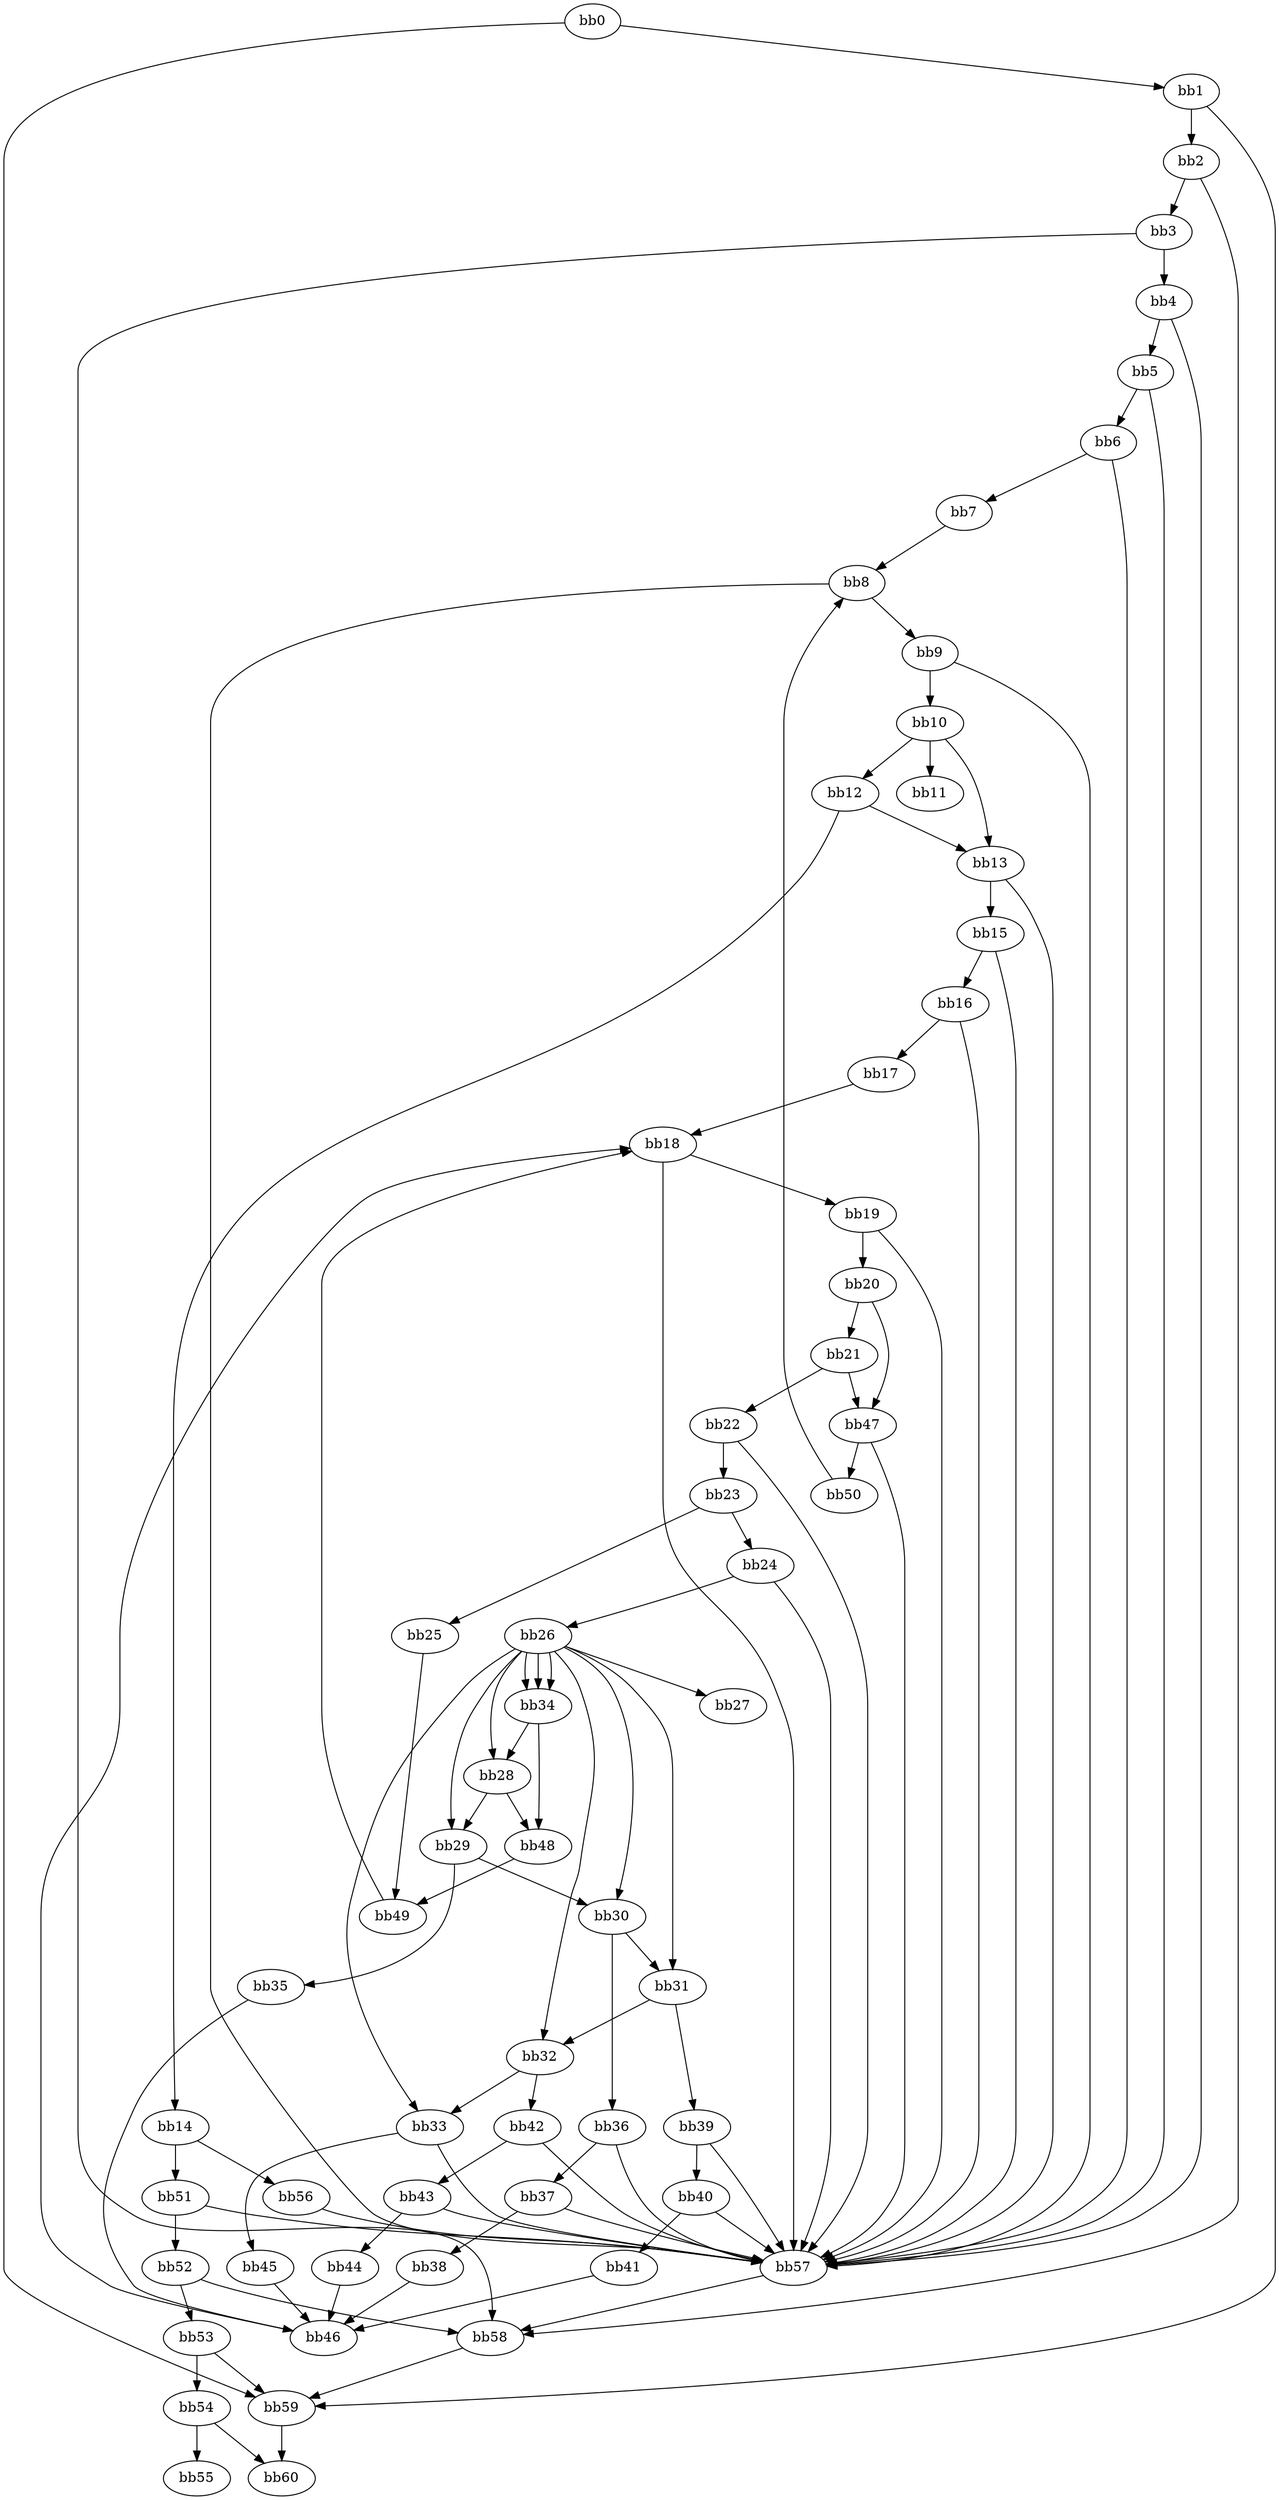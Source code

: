 digraph {
    0 [ label = "bb0\l" ]
    1 [ label = "bb1\l" ]
    2 [ label = "bb2\l" ]
    3 [ label = "bb3\l" ]
    4 [ label = "bb4\l" ]
    5 [ label = "bb5\l" ]
    6 [ label = "bb6\l" ]
    7 [ label = "bb7\l" ]
    8 [ label = "bb8\l" ]
    9 [ label = "bb9\l" ]
    10 [ label = "bb10\l" ]
    11 [ label = "bb11\l" ]
    12 [ label = "bb12\l" ]
    13 [ label = "bb13\l" ]
    14 [ label = "bb14\l" ]
    15 [ label = "bb15\l" ]
    16 [ label = "bb16\l" ]
    17 [ label = "bb17\l" ]
    18 [ label = "bb18\l" ]
    19 [ label = "bb19\l" ]
    20 [ label = "bb20\l" ]
    21 [ label = "bb21\l" ]
    22 [ label = "bb22\l" ]
    23 [ label = "bb23\l" ]
    24 [ label = "bb24\l" ]
    25 [ label = "bb25\l" ]
    26 [ label = "bb26\l" ]
    27 [ label = "bb27\l" ]
    28 [ label = "bb28\l" ]
    29 [ label = "bb29\l" ]
    30 [ label = "bb30\l" ]
    31 [ label = "bb31\l" ]
    32 [ label = "bb32\l" ]
    33 [ label = "bb33\l" ]
    34 [ label = "bb34\l" ]
    35 [ label = "bb35\l" ]
    36 [ label = "bb36\l" ]
    37 [ label = "bb37\l" ]
    38 [ label = "bb38\l" ]
    39 [ label = "bb39\l" ]
    40 [ label = "bb40\l" ]
    41 [ label = "bb41\l" ]
    42 [ label = "bb42\l" ]
    43 [ label = "bb43\l" ]
    44 [ label = "bb44\l" ]
    45 [ label = "bb45\l" ]
    46 [ label = "bb46\l" ]
    47 [ label = "bb47\l" ]
    48 [ label = "bb48\l" ]
    49 [ label = "bb49\l" ]
    50 [ label = "bb50\l" ]
    51 [ label = "bb51\l" ]
    52 [ label = "bb52\l" ]
    53 [ label = "bb53\l" ]
    54 [ label = "bb54\l" ]
    55 [ label = "bb55\l" ]
    56 [ label = "bb56\l" ]
    57 [ label = "bb57\l" ]
    58 [ label = "bb58\l" ]
    59 [ label = "bb59\l" ]
    60 [ label = "bb60\l" ]
    0 -> 1 [ ]
    0 -> 59 [ ]
    1 -> 2 [ ]
    1 -> 59 [ ]
    2 -> 3 [ ]
    2 -> 58 [ ]
    3 -> 4 [ ]
    3 -> 58 [ ]
    4 -> 5 [ ]
    4 -> 57 [ ]
    5 -> 6 [ ]
    5 -> 57 [ ]
    6 -> 7 [ ]
    6 -> 57 [ ]
    7 -> 8 [ ]
    8 -> 9 [ ]
    8 -> 57 [ ]
    9 -> 10 [ ]
    9 -> 57 [ ]
    10 -> 11 [ ]
    10 -> 12 [ ]
    10 -> 13 [ ]
    12 -> 13 [ ]
    12 -> 14 [ ]
    13 -> 15 [ ]
    13 -> 57 [ ]
    14 -> 51 [ ]
    14 -> 56 [ ]
    15 -> 16 [ ]
    15 -> 57 [ ]
    16 -> 17 [ ]
    16 -> 57 [ ]
    17 -> 18 [ ]
    18 -> 19 [ ]
    18 -> 57 [ ]
    19 -> 20 [ ]
    19 -> 57 [ ]
    20 -> 21 [ ]
    20 -> 47 [ ]
    21 -> 22 [ ]
    21 -> 47 [ ]
    22 -> 23 [ ]
    22 -> 57 [ ]
    23 -> 24 [ ]
    23 -> 25 [ ]
    24 -> 26 [ ]
    24 -> 57 [ ]
    25 -> 49 [ ]
    26 -> 27 [ ]
    26 -> 28 [ ]
    26 -> 29 [ ]
    26 -> 30 [ ]
    26 -> 31 [ ]
    26 -> 32 [ ]
    26 -> 33 [ ]
    26 -> 34 [ ]
    26 -> 34 [ ]
    26 -> 34 [ ]
    28 -> 29 [ ]
    28 -> 48 [ ]
    29 -> 30 [ ]
    29 -> 35 [ ]
    30 -> 31 [ ]
    30 -> 36 [ ]
    31 -> 32 [ ]
    31 -> 39 [ ]
    32 -> 33 [ ]
    32 -> 42 [ ]
    33 -> 45 [ ]
    33 -> 57 [ ]
    34 -> 28 [ ]
    34 -> 48 [ ]
    35 -> 46 [ ]
    36 -> 37 [ ]
    36 -> 57 [ ]
    37 -> 38 [ ]
    37 -> 57 [ ]
    38 -> 46 [ ]
    39 -> 40 [ ]
    39 -> 57 [ ]
    40 -> 41 [ ]
    40 -> 57 [ ]
    41 -> 46 [ ]
    42 -> 43 [ ]
    42 -> 57 [ ]
    43 -> 44 [ ]
    43 -> 57 [ ]
    44 -> 46 [ ]
    45 -> 46 [ ]
    46 -> 18 [ ]
    47 -> 50 [ ]
    47 -> 57 [ ]
    48 -> 49 [ ]
    49 -> 18 [ ]
    50 -> 8 [ ]
    51 -> 52 [ ]
    51 -> 57 [ ]
    52 -> 53 [ ]
    52 -> 58 [ ]
    53 -> 54 [ ]
    53 -> 59 [ ]
    54 -> 55 [ ]
    54 -> 60 [ ]
    56 -> 57 [ ]
    57 -> 58 [ ]
    58 -> 59 [ ]
    59 -> 60 [ ]
}

